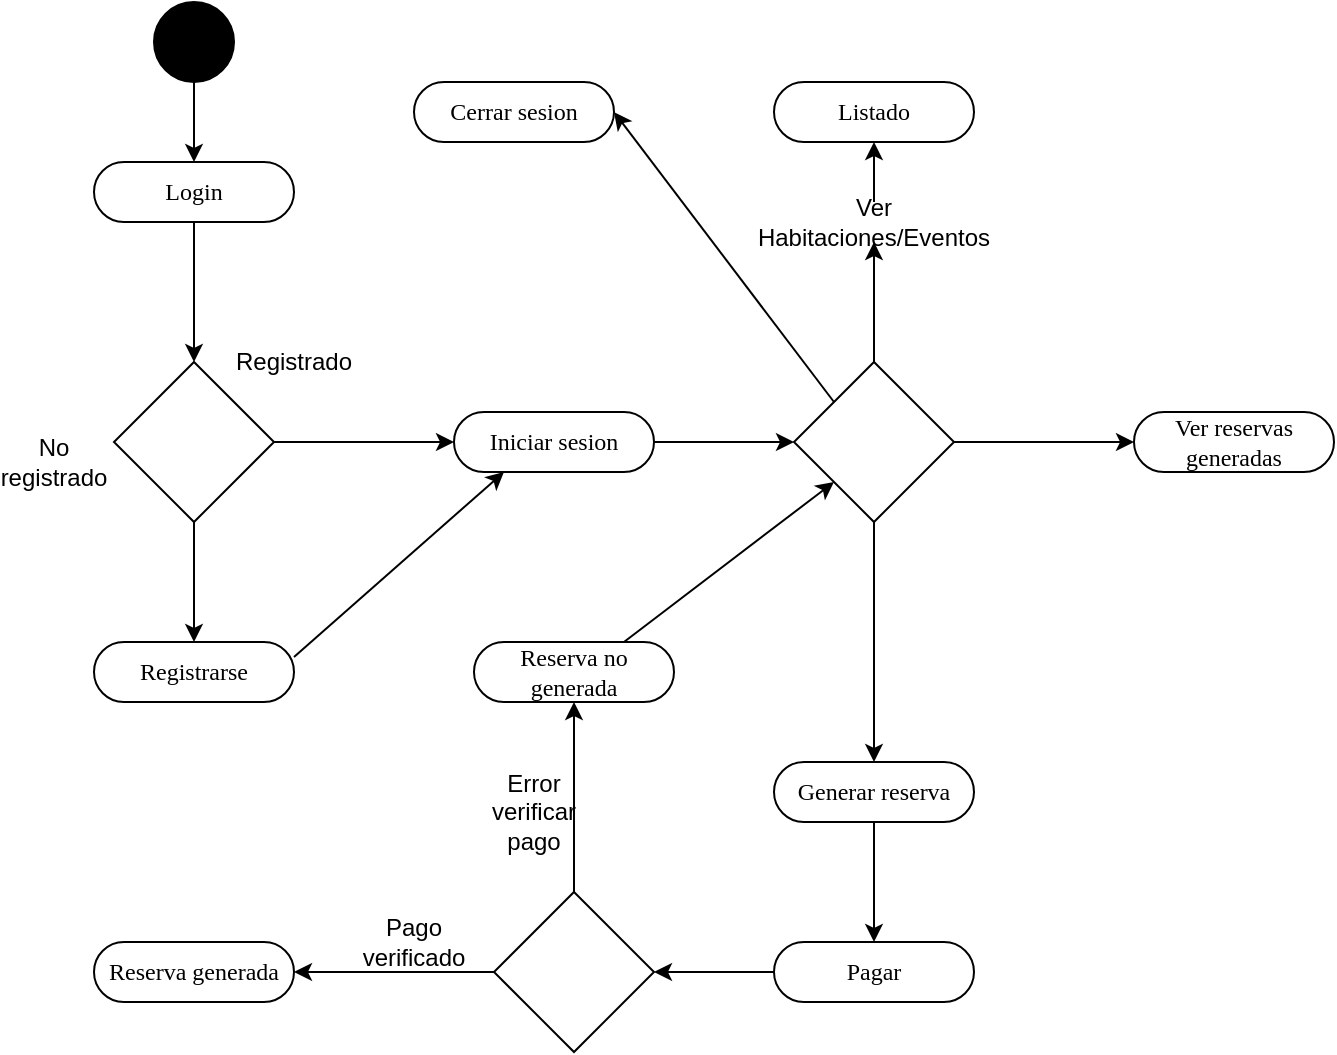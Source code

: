 <mxfile version="12.1.2" type="device" pages="1"><diagram id="Jcz1BKzFrK2yO7nVT5oD" name="Page-1"><mxGraphModel dx="1243" dy="549" grid="1" gridSize="10" guides="1" tooltips="1" connect="1" arrows="1" fold="1" page="1" pageScale="1" pageWidth="827" pageHeight="1169" math="0" shadow="0"><root><mxCell id="0"/><mxCell id="1" parent="0"/><mxCell id="cOUKrBS6sw2vehKoc558-15" style="edgeStyle=orthogonalEdgeStyle;rounded=0;orthogonalLoop=1;jettySize=auto;html=1;entryX=0.5;entryY=0;entryDx=0;entryDy=0;" edge="1" parent="1" source="cOUKrBS6sw2vehKoc558-1" target="cOUKrBS6sw2vehKoc558-2"><mxGeometry relative="1" as="geometry"/></mxCell><mxCell id="cOUKrBS6sw2vehKoc558-1" value="" style="ellipse;whiteSpace=wrap;html=1;rounded=0;shadow=0;comic=0;labelBackgroundColor=none;strokeColor=#000000;strokeWidth=1;fillColor=#000000;fontFamily=Verdana;fontSize=12;fontColor=#000000;align=center;" vertex="1" parent="1"><mxGeometry x="110" y="20" width="40" height="40" as="geometry"/></mxCell><mxCell id="cOUKrBS6sw2vehKoc558-17" style="edgeStyle=orthogonalEdgeStyle;rounded=0;orthogonalLoop=1;jettySize=auto;html=1;entryX=0.5;entryY=0;entryDx=0;entryDy=0;" edge="1" parent="1" source="cOUKrBS6sw2vehKoc558-2" target="cOUKrBS6sw2vehKoc558-16"><mxGeometry relative="1" as="geometry"/></mxCell><mxCell id="cOUKrBS6sw2vehKoc558-40" style="edgeStyle=orthogonalEdgeStyle;rounded=0;orthogonalLoop=1;jettySize=auto;html=1;" edge="1" parent="1" source="cOUKrBS6sw2vehKoc558-16" target="cOUKrBS6sw2vehKoc558-39"><mxGeometry relative="1" as="geometry"/></mxCell><mxCell id="cOUKrBS6sw2vehKoc558-43" style="edgeStyle=orthogonalEdgeStyle;rounded=0;orthogonalLoop=1;jettySize=auto;html=1;" edge="1" parent="1" source="cOUKrBS6sw2vehKoc558-16" target="cOUKrBS6sw2vehKoc558-38"><mxGeometry relative="1" as="geometry"/></mxCell><mxCell id="cOUKrBS6sw2vehKoc558-16" value="" style="rhombus;whiteSpace=wrap;html=1;" vertex="1" parent="1"><mxGeometry x="90" y="200" width="80" height="80" as="geometry"/></mxCell><mxCell id="cOUKrBS6sw2vehKoc558-2" value="Login" style="rounded=1;whiteSpace=wrap;html=1;shadow=0;comic=0;labelBackgroundColor=none;strokeColor=#000000;strokeWidth=1;fillColor=#ffffff;fontFamily=Verdana;fontSize=12;fontColor=#000000;align=center;arcSize=50;" vertex="1" parent="1"><mxGeometry x="80" y="100" width="100" height="30" as="geometry"/></mxCell><mxCell id="cOUKrBS6sw2vehKoc558-33" value="Registrado" style="text;html=1;strokeColor=none;fillColor=none;align=center;verticalAlign=middle;whiteSpace=wrap;rounded=0;" vertex="1" parent="1"><mxGeometry x="160" y="190" width="40" height="20" as="geometry"/></mxCell><mxCell id="cOUKrBS6sw2vehKoc558-34" value="No registrado" style="text;html=1;strokeColor=none;fillColor=none;align=center;verticalAlign=middle;whiteSpace=wrap;rounded=0;" vertex="1" parent="1"><mxGeometry x="40" y="240" width="40" height="20" as="geometry"/></mxCell><mxCell id="cOUKrBS6sw2vehKoc558-35" value="Ver reservas generadas" style="rounded=1;whiteSpace=wrap;html=1;shadow=0;comic=0;labelBackgroundColor=none;strokeColor=#000000;strokeWidth=1;fillColor=#ffffff;fontFamily=Verdana;fontSize=12;fontColor=#000000;align=center;arcSize=50;" vertex="1" parent="1"><mxGeometry x="600" y="225" width="100" height="30" as="geometry"/></mxCell><mxCell id="cOUKrBS6sw2vehKoc558-53" style="edgeStyle=orthogonalEdgeStyle;rounded=0;orthogonalLoop=1;jettySize=auto;html=1;" edge="1" parent="1" source="cOUKrBS6sw2vehKoc558-36"><mxGeometry relative="1" as="geometry"><mxPoint x="470" y="490" as="targetPoint"/></mxGeometry></mxCell><mxCell id="cOUKrBS6sw2vehKoc558-36" value="Generar reserva" style="rounded=1;whiteSpace=wrap;html=1;shadow=0;comic=0;labelBackgroundColor=none;strokeColor=#000000;strokeWidth=1;fillColor=#ffffff;fontFamily=Verdana;fontSize=12;fontColor=#000000;align=center;arcSize=50;" vertex="1" parent="1"><mxGeometry x="420" y="400" width="100" height="30" as="geometry"/></mxCell><mxCell id="cOUKrBS6sw2vehKoc558-37" value="Listado" style="rounded=1;whiteSpace=wrap;html=1;shadow=0;comic=0;labelBackgroundColor=none;strokeColor=#000000;strokeWidth=1;fillColor=#ffffff;fontFamily=Verdana;fontSize=12;fontColor=#000000;align=center;arcSize=50;" vertex="1" parent="1"><mxGeometry x="420" y="60" width="100" height="30" as="geometry"/></mxCell><mxCell id="cOUKrBS6sw2vehKoc558-47" style="edgeStyle=orthogonalEdgeStyle;rounded=0;orthogonalLoop=1;jettySize=auto;html=1;entryX=0;entryY=0.5;entryDx=0;entryDy=0;" edge="1" parent="1" source="cOUKrBS6sw2vehKoc558-38" target="cOUKrBS6sw2vehKoc558-46"><mxGeometry relative="1" as="geometry"/></mxCell><mxCell id="cOUKrBS6sw2vehKoc558-38" value="Iniciar sesion" style="rounded=1;whiteSpace=wrap;html=1;shadow=0;comic=0;labelBackgroundColor=none;strokeColor=#000000;strokeWidth=1;fillColor=#ffffff;fontFamily=Verdana;fontSize=12;fontColor=#000000;align=center;arcSize=50;" vertex="1" parent="1"><mxGeometry x="260" y="225" width="100" height="30" as="geometry"/></mxCell><mxCell id="cOUKrBS6sw2vehKoc558-39" value="Registrarse" style="rounded=1;whiteSpace=wrap;html=1;shadow=0;comic=0;labelBackgroundColor=none;strokeColor=#000000;strokeWidth=1;fillColor=#ffffff;fontFamily=Verdana;fontSize=12;fontColor=#000000;align=center;arcSize=50;" vertex="1" parent="1"><mxGeometry x="80" y="340" width="100" height="30" as="geometry"/></mxCell><mxCell id="cOUKrBS6sw2vehKoc558-45" value="" style="endArrow=classic;html=1;entryX=0.25;entryY=1;entryDx=0;entryDy=0;exitX=1;exitY=0.25;exitDx=0;exitDy=0;" edge="1" parent="1" source="cOUKrBS6sw2vehKoc558-39" target="cOUKrBS6sw2vehKoc558-38"><mxGeometry width="50" height="50" relative="1" as="geometry"><mxPoint x="210" y="430" as="sourcePoint"/><mxPoint x="260" y="380" as="targetPoint"/></mxGeometry></mxCell><mxCell id="cOUKrBS6sw2vehKoc558-49" style="edgeStyle=orthogonalEdgeStyle;rounded=0;orthogonalLoop=1;jettySize=auto;html=1;entryX=0.5;entryY=1;entryDx=0;entryDy=0;" edge="1" parent="1" source="cOUKrBS6sw2vehKoc558-48" target="cOUKrBS6sw2vehKoc558-37"><mxGeometry relative="1" as="geometry"/></mxCell><mxCell id="cOUKrBS6sw2vehKoc558-52" style="edgeStyle=orthogonalEdgeStyle;rounded=0;orthogonalLoop=1;jettySize=auto;html=1;" edge="1" parent="1" source="cOUKrBS6sw2vehKoc558-46"><mxGeometry relative="1" as="geometry"><mxPoint x="470" y="400" as="targetPoint"/></mxGeometry></mxCell><mxCell id="cOUKrBS6sw2vehKoc558-67" style="edgeStyle=orthogonalEdgeStyle;rounded=0;orthogonalLoop=1;jettySize=auto;html=1;entryX=0;entryY=0.5;entryDx=0;entryDy=0;" edge="1" parent="1" source="cOUKrBS6sw2vehKoc558-46" target="cOUKrBS6sw2vehKoc558-35"><mxGeometry relative="1" as="geometry"><mxPoint x="570" y="240" as="targetPoint"/></mxGeometry></mxCell><mxCell id="cOUKrBS6sw2vehKoc558-46" value="" style="rhombus;whiteSpace=wrap;html=1;" vertex="1" parent="1"><mxGeometry x="430" y="200" width="80" height="80" as="geometry"/></mxCell><mxCell id="cOUKrBS6sw2vehKoc558-48" value="Ver Habitaciones/Eventos" style="text;html=1;strokeColor=none;fillColor=none;align=center;verticalAlign=middle;whiteSpace=wrap;rounded=0;" vertex="1" parent="1"><mxGeometry x="450" y="120" width="40" height="20" as="geometry"/></mxCell><mxCell id="cOUKrBS6sw2vehKoc558-51" style="edgeStyle=orthogonalEdgeStyle;rounded=0;orthogonalLoop=1;jettySize=auto;html=1;entryX=0.5;entryY=1;entryDx=0;entryDy=0;" edge="1" parent="1" source="cOUKrBS6sw2vehKoc558-46" target="cOUKrBS6sw2vehKoc558-48"><mxGeometry relative="1" as="geometry"><mxPoint x="469.857" y="200.143" as="sourcePoint"/><mxPoint x="469.857" y="89.571" as="targetPoint"/></mxGeometry></mxCell><mxCell id="cOUKrBS6sw2vehKoc558-56" style="edgeStyle=orthogonalEdgeStyle;rounded=0;orthogonalLoop=1;jettySize=auto;html=1;entryX=1;entryY=0.5;entryDx=0;entryDy=0;" edge="1" parent="1" source="cOUKrBS6sw2vehKoc558-54" target="cOUKrBS6sw2vehKoc558-55"><mxGeometry relative="1" as="geometry"/></mxCell><mxCell id="cOUKrBS6sw2vehKoc558-54" value="Pagar" style="rounded=1;whiteSpace=wrap;html=1;shadow=0;comic=0;labelBackgroundColor=none;strokeColor=#000000;strokeWidth=1;fillColor=#ffffff;fontFamily=Verdana;fontSize=12;fontColor=#000000;align=center;arcSize=50;" vertex="1" parent="1"><mxGeometry x="420" y="490" width="100" height="30" as="geometry"/></mxCell><mxCell id="cOUKrBS6sw2vehKoc558-57" style="edgeStyle=orthogonalEdgeStyle;rounded=0;orthogonalLoop=1;jettySize=auto;html=1;" edge="1" parent="1" source="cOUKrBS6sw2vehKoc558-55"><mxGeometry relative="1" as="geometry"><mxPoint x="180" y="505" as="targetPoint"/></mxGeometry></mxCell><mxCell id="cOUKrBS6sw2vehKoc558-66" style="edgeStyle=orthogonalEdgeStyle;rounded=0;orthogonalLoop=1;jettySize=auto;html=1;" edge="1" parent="1" source="cOUKrBS6sw2vehKoc558-55"><mxGeometry relative="1" as="geometry"><mxPoint x="320" y="370" as="targetPoint"/></mxGeometry></mxCell><mxCell id="cOUKrBS6sw2vehKoc558-55" value="" style="rhombus;whiteSpace=wrap;html=1;" vertex="1" parent="1"><mxGeometry x="280" y="465" width="80" height="80" as="geometry"/></mxCell><mxCell id="cOUKrBS6sw2vehKoc558-59" value="Pago verificado" style="text;html=1;strokeColor=none;fillColor=none;align=center;verticalAlign=middle;whiteSpace=wrap;rounded=0;" vertex="1" parent="1"><mxGeometry x="220" y="480" width="40" height="20" as="geometry"/></mxCell><mxCell id="cOUKrBS6sw2vehKoc558-60" value="Reserva generada" style="rounded=1;whiteSpace=wrap;html=1;shadow=0;comic=0;labelBackgroundColor=none;strokeColor=#000000;strokeWidth=1;fillColor=#ffffff;fontFamily=Verdana;fontSize=12;fontColor=#000000;align=center;arcSize=50;" vertex="1" parent="1"><mxGeometry x="80" y="490" width="100" height="30" as="geometry"/></mxCell><mxCell id="cOUKrBS6sw2vehKoc558-62" value="Error verificar pago" style="text;html=1;strokeColor=none;fillColor=none;align=center;verticalAlign=middle;whiteSpace=wrap;rounded=0;" vertex="1" parent="1"><mxGeometry x="280" y="415" width="40" height="20" as="geometry"/></mxCell><mxCell id="cOUKrBS6sw2vehKoc558-63" value="Reserva no generada" style="rounded=1;whiteSpace=wrap;html=1;shadow=0;comic=0;labelBackgroundColor=none;strokeColor=#000000;strokeWidth=1;fillColor=#ffffff;fontFamily=Verdana;fontSize=12;fontColor=#000000;align=center;arcSize=50;" vertex="1" parent="1"><mxGeometry x="270" y="340" width="100" height="30" as="geometry"/></mxCell><mxCell id="cOUKrBS6sw2vehKoc558-65" value="" style="endArrow=classic;html=1;entryX=0;entryY=1;entryDx=0;entryDy=0;exitX=0.75;exitY=0;exitDx=0;exitDy=0;" edge="1" parent="1" source="cOUKrBS6sw2vehKoc558-63" target="cOUKrBS6sw2vehKoc558-46"><mxGeometry width="50" height="50" relative="1" as="geometry"><mxPoint x="330" y="280" as="sourcePoint"/><mxPoint x="-120" y="570" as="targetPoint"/></mxGeometry></mxCell><mxCell id="cOUKrBS6sw2vehKoc558-72" value="" style="endArrow=classic;html=1;exitX=0;exitY=0;exitDx=0;exitDy=0;entryX=1;entryY=0.5;entryDx=0;entryDy=0;" edge="1" parent="1" source="cOUKrBS6sw2vehKoc558-46" target="cOUKrBS6sw2vehKoc558-73"><mxGeometry width="50" height="50" relative="1" as="geometry"><mxPoint x="30" y="620" as="sourcePoint"/><mxPoint x="340" y="85.195" as="targetPoint"/></mxGeometry></mxCell><mxCell id="cOUKrBS6sw2vehKoc558-73" value="Cerrar sesion" style="rounded=1;whiteSpace=wrap;html=1;shadow=0;comic=0;labelBackgroundColor=none;strokeColor=#000000;strokeWidth=1;fillColor=#ffffff;fontFamily=Verdana;fontSize=12;fontColor=#000000;align=center;arcSize=50;" vertex="1" parent="1"><mxGeometry x="240" y="60" width="100" height="30" as="geometry"/></mxCell></root></mxGraphModel></diagram></mxfile>